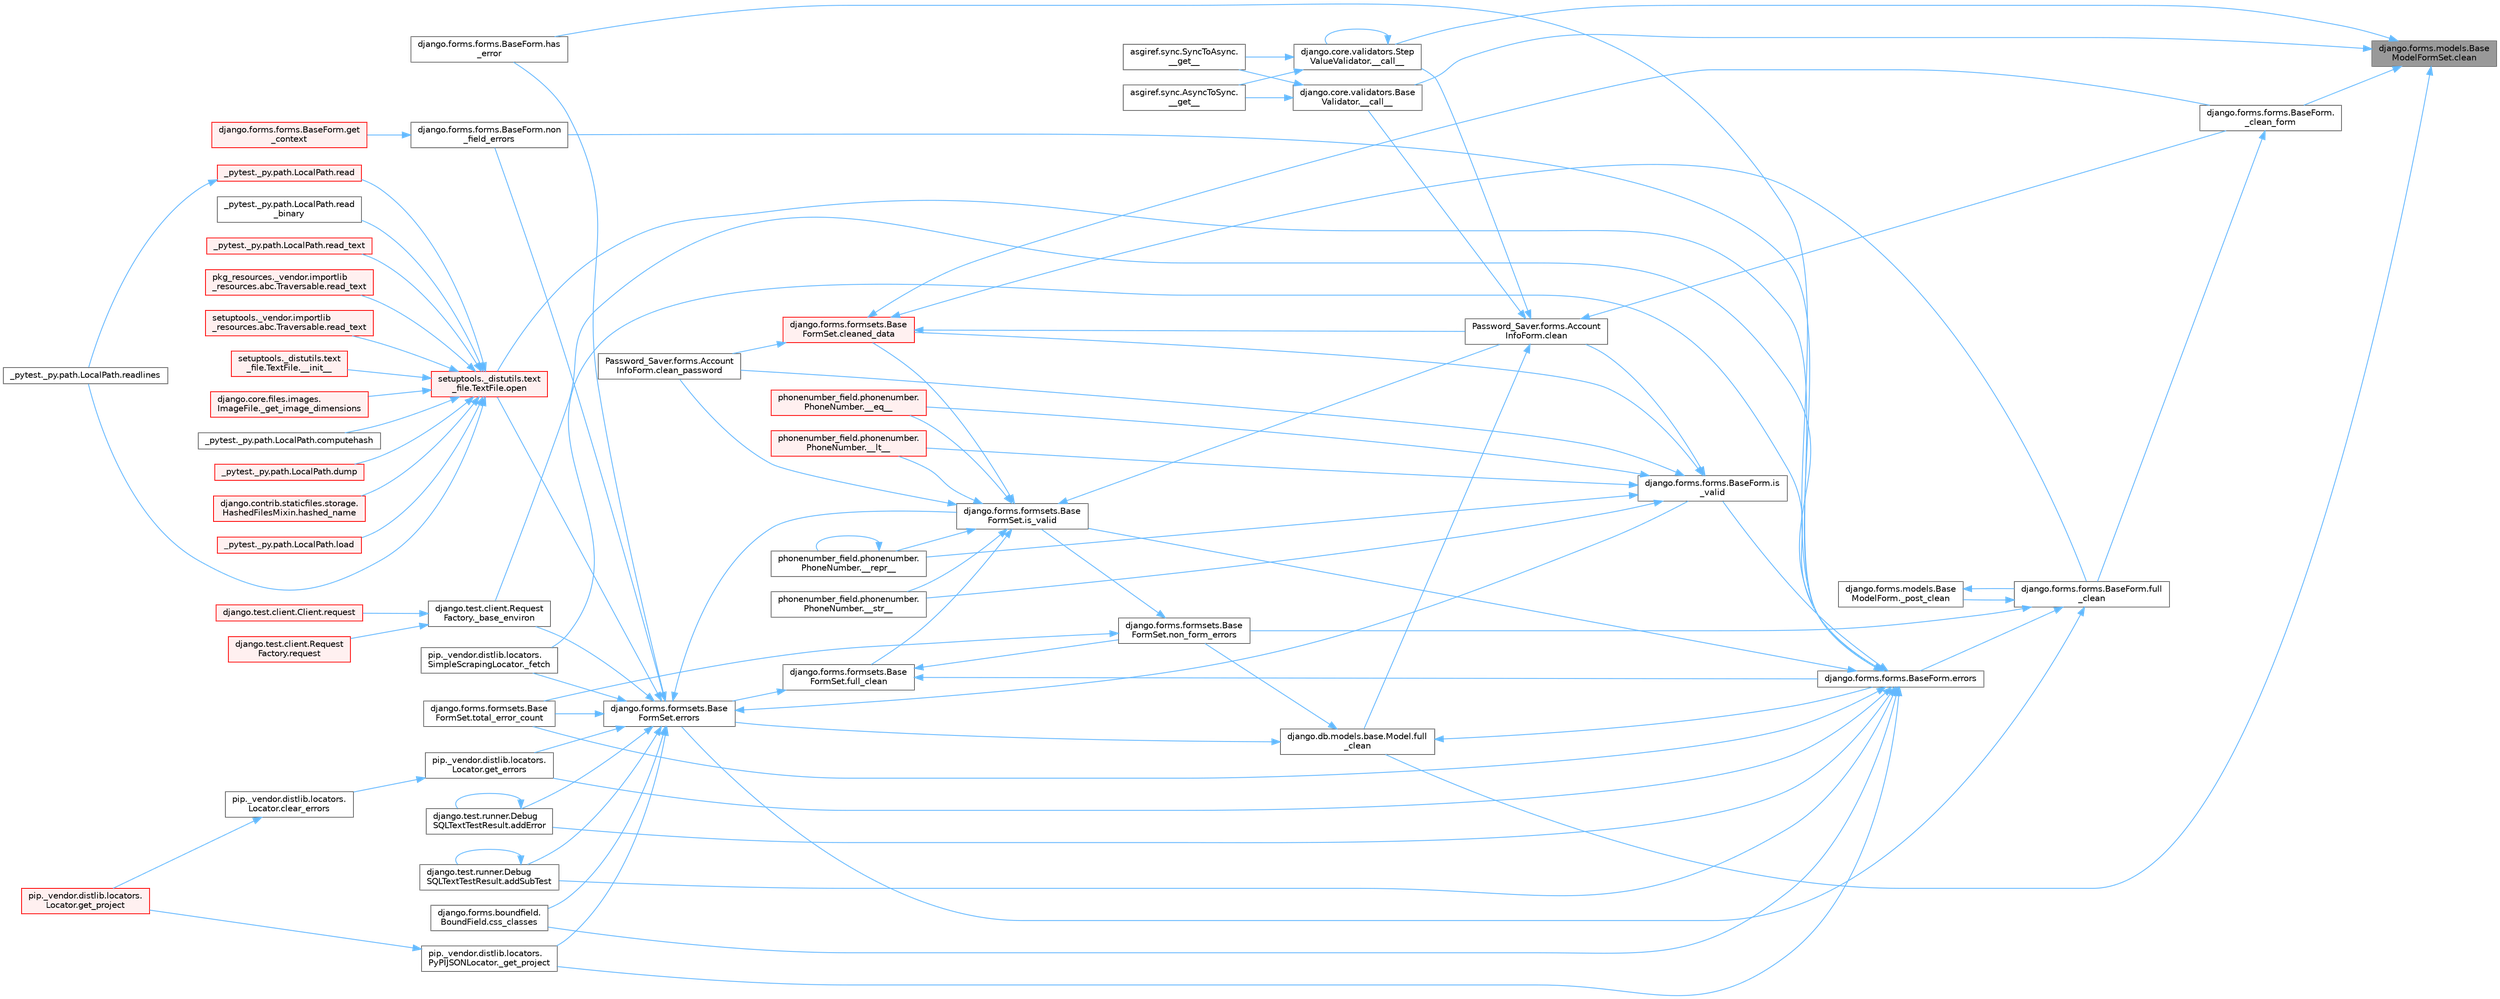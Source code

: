 digraph "django.forms.models.BaseModelFormSet.clean"
{
 // LATEX_PDF_SIZE
  bgcolor="transparent";
  edge [fontname=Helvetica,fontsize=10,labelfontname=Helvetica,labelfontsize=10];
  node [fontname=Helvetica,fontsize=10,shape=box,height=0.2,width=0.4];
  rankdir="RL";
  Node1 [id="Node000001",label="django.forms.models.Base\lModelFormSet.clean",height=0.2,width=0.4,color="gray40", fillcolor="grey60", style="filled", fontcolor="black",tooltip=" "];
  Node1 -> Node2 [id="edge1_Node000001_Node000002",dir="back",color="steelblue1",style="solid",tooltip=" "];
  Node2 [id="Node000002",label="django.core.validators.Base\lValidator.__call__",height=0.2,width=0.4,color="grey40", fillcolor="white", style="filled",URL="$classdjango_1_1core_1_1validators_1_1_base_validator.html#ac718256582df714e061c6b927e045d12",tooltip=" "];
  Node2 -> Node3 [id="edge2_Node000002_Node000003",dir="back",color="steelblue1",style="solid",tooltip=" "];
  Node3 [id="Node000003",label="asgiref.sync.AsyncToSync.\l__get__",height=0.2,width=0.4,color="grey40", fillcolor="white", style="filled",URL="$classasgiref_1_1sync_1_1_async_to_sync.html#a23e9ef7a73da98dad9e3f4e65846969b",tooltip=" "];
  Node2 -> Node4 [id="edge3_Node000002_Node000004",dir="back",color="steelblue1",style="solid",tooltip=" "];
  Node4 [id="Node000004",label="asgiref.sync.SyncToAsync.\l__get__",height=0.2,width=0.4,color="grey40", fillcolor="white", style="filled",URL="$classasgiref_1_1sync_1_1_sync_to_async.html#aebdfbe3f01079a529fd2f39810597381",tooltip=" "];
  Node1 -> Node5 [id="edge4_Node000001_Node000005",dir="back",color="steelblue1",style="solid",tooltip=" "];
  Node5 [id="Node000005",label="django.core.validators.Step\lValueValidator.__call__",height=0.2,width=0.4,color="grey40", fillcolor="white", style="filled",URL="$classdjango_1_1core_1_1validators_1_1_step_value_validator.html#aebdbf74fe74c5b999350df9c1852714c",tooltip=" "];
  Node5 -> Node5 [id="edge5_Node000005_Node000005",dir="back",color="steelblue1",style="solid",tooltip=" "];
  Node5 -> Node3 [id="edge6_Node000005_Node000003",dir="back",color="steelblue1",style="solid",tooltip=" "];
  Node5 -> Node4 [id="edge7_Node000005_Node000004",dir="back",color="steelblue1",style="solid",tooltip=" "];
  Node1 -> Node6 [id="edge8_Node000001_Node000006",dir="back",color="steelblue1",style="solid",tooltip=" "];
  Node6 [id="Node000006",label="django.forms.forms.BaseForm.\l_clean_form",height=0.2,width=0.4,color="grey40", fillcolor="white", style="filled",URL="$classdjango_1_1forms_1_1forms_1_1_base_form.html#ae5eed108001c1a75985b75174fe23f1f",tooltip=" "];
  Node6 -> Node7 [id="edge9_Node000006_Node000007",dir="back",color="steelblue1",style="solid",tooltip=" "];
  Node7 [id="Node000007",label="django.forms.forms.BaseForm.full\l_clean",height=0.2,width=0.4,color="grey40", fillcolor="white", style="filled",URL="$classdjango_1_1forms_1_1forms_1_1_base_form.html#a396d2448f658dc84a0f0b473ffaae918",tooltip=" "];
  Node7 -> Node8 [id="edge10_Node000007_Node000008",dir="back",color="steelblue1",style="solid",tooltip=" "];
  Node8 [id="Node000008",label="django.forms.models.Base\lModelForm._post_clean",height=0.2,width=0.4,color="grey40", fillcolor="white", style="filled",URL="$classdjango_1_1forms_1_1models_1_1_base_model_form.html#a83e1c0ea3ba97f3a496d07955d1bf124",tooltip=" "];
  Node8 -> Node7 [id="edge11_Node000008_Node000007",dir="back",color="steelblue1",style="solid",tooltip=" "];
  Node7 -> Node9 [id="edge12_Node000007_Node000009",dir="back",color="steelblue1",style="solid",tooltip=" "];
  Node9 [id="Node000009",label="django.forms.forms.BaseForm.errors",height=0.2,width=0.4,color="grey40", fillcolor="white", style="filled",URL="$classdjango_1_1forms_1_1forms_1_1_base_form.html#aca47cb75eb6c321d1c429b33eca94d49",tooltip=" "];
  Node9 -> Node10 [id="edge13_Node000009_Node000010",dir="back",color="steelblue1",style="solid",tooltip=" "];
  Node10 [id="Node000010",label="django.test.client.Request\lFactory._base_environ",height=0.2,width=0.4,color="grey40", fillcolor="white", style="filled",URL="$classdjango_1_1test_1_1client_1_1_request_factory.html#ab650654b992f4e9fc9e30bd0442973c1",tooltip=" "];
  Node10 -> Node11 [id="edge14_Node000010_Node000011",dir="back",color="steelblue1",style="solid",tooltip=" "];
  Node11 [id="Node000011",label="django.test.client.Client.request",height=0.2,width=0.4,color="red", fillcolor="#FFF0F0", style="filled",URL="$classdjango_1_1test_1_1client_1_1_client.html#a2f51c5251142ab6503937051936e33fa",tooltip=" "];
  Node10 -> Node3177 [id="edge15_Node000010_Node003177",dir="back",color="steelblue1",style="solid",tooltip=" "];
  Node3177 [id="Node003177",label="django.test.client.Request\lFactory.request",height=0.2,width=0.4,color="red", fillcolor="#FFF0F0", style="filled",URL="$classdjango_1_1test_1_1client_1_1_request_factory.html#adae411ab0df6839c5364b647e4dc63ad",tooltip=" "];
  Node9 -> Node595 [id="edge16_Node000009_Node000595",dir="back",color="steelblue1",style="solid",tooltip=" "];
  Node595 [id="Node000595",label="pip._vendor.distlib.locators.\lSimpleScrapingLocator._fetch",height=0.2,width=0.4,color="grey40", fillcolor="white", style="filled",URL="$classpip_1_1__vendor_1_1distlib_1_1locators_1_1_simple_scraping_locator.html#a72156eb8243de03d8881db3caaa60b8c",tooltip=" "];
  Node9 -> Node596 [id="edge17_Node000009_Node000596",dir="back",color="steelblue1",style="solid",tooltip=" "];
  Node596 [id="Node000596",label="pip._vendor.distlib.locators.\lPyPIJSONLocator._get_project",height=0.2,width=0.4,color="grey40", fillcolor="white", style="filled",URL="$classpip_1_1__vendor_1_1distlib_1_1locators_1_1_py_p_i_j_s_o_n_locator.html#ab5b95d18130e47c0bedca04d7b010bf6",tooltip=" "];
  Node596 -> Node597 [id="edge18_Node000596_Node000597",dir="back",color="steelblue1",style="solid",tooltip=" "];
  Node597 [id="Node000597",label="pip._vendor.distlib.locators.\lLocator.get_project",height=0.2,width=0.4,color="red", fillcolor="#FFF0F0", style="filled",URL="$classpip_1_1__vendor_1_1distlib_1_1locators_1_1_locator.html#a14b49f16a55d384842037850d5224ce8",tooltip=" "];
  Node9 -> Node1787 [id="edge19_Node000009_Node001787",dir="back",color="steelblue1",style="solid",tooltip=" "];
  Node1787 [id="Node001787",label="django.test.runner.Debug\lSQLTextTestResult.addError",height=0.2,width=0.4,color="grey40", fillcolor="white", style="filled",URL="$classdjango_1_1test_1_1runner_1_1_debug_s_q_l_text_test_result.html#a398c116f3b7d25563a21e81178271a8a",tooltip=" "];
  Node1787 -> Node1787 [id="edge20_Node001787_Node001787",dir="back",color="steelblue1",style="solid",tooltip=" "];
  Node9 -> Node1788 [id="edge21_Node000009_Node001788",dir="back",color="steelblue1",style="solid",tooltip=" "];
  Node1788 [id="Node001788",label="django.test.runner.Debug\lSQLTextTestResult.addSubTest",height=0.2,width=0.4,color="grey40", fillcolor="white", style="filled",URL="$classdjango_1_1test_1_1runner_1_1_debug_s_q_l_text_test_result.html#a65bae0538566d8bc532c972340744b1e",tooltip=" "];
  Node1788 -> Node1788 [id="edge22_Node001788_Node001788",dir="back",color="steelblue1",style="solid",tooltip=" "];
  Node9 -> Node1789 [id="edge23_Node000009_Node001789",dir="back",color="steelblue1",style="solid",tooltip=" "];
  Node1789 [id="Node001789",label="django.forms.boundfield.\lBoundField.css_classes",height=0.2,width=0.4,color="grey40", fillcolor="white", style="filled",URL="$classdjango_1_1forms_1_1boundfield_1_1_bound_field.html#a19d289ef3598c412a0fee978458875bc",tooltip=" "];
  Node9 -> Node1790 [id="edge24_Node000009_Node001790",dir="back",color="steelblue1",style="solid",tooltip=" "];
  Node1790 [id="Node001790",label="pip._vendor.distlib.locators.\lLocator.get_errors",height=0.2,width=0.4,color="grey40", fillcolor="white", style="filled",URL="$classpip_1_1__vendor_1_1distlib_1_1locators_1_1_locator.html#abc5864a47e4cb8c481f44eb1a72f565c",tooltip=" "];
  Node1790 -> Node1791 [id="edge25_Node001790_Node001791",dir="back",color="steelblue1",style="solid",tooltip=" "];
  Node1791 [id="Node001791",label="pip._vendor.distlib.locators.\lLocator.clear_errors",height=0.2,width=0.4,color="grey40", fillcolor="white", style="filled",URL="$classpip_1_1__vendor_1_1distlib_1_1locators_1_1_locator.html#a2a2f7530c5f7c9c5d41d7d8e32852b66",tooltip=" "];
  Node1791 -> Node597 [id="edge26_Node001791_Node000597",dir="back",color="steelblue1",style="solid",tooltip=" "];
  Node9 -> Node1792 [id="edge27_Node000009_Node001792",dir="back",color="steelblue1",style="solid",tooltip=" "];
  Node1792 [id="Node001792",label="django.forms.forms.BaseForm.has\l_error",height=0.2,width=0.4,color="grey40", fillcolor="white", style="filled",URL="$classdjango_1_1forms_1_1forms_1_1_base_form.html#af67d8e47182c8c92ad4cac6441bfeb80",tooltip=" "];
  Node9 -> Node1793 [id="edge28_Node000009_Node001793",dir="back",color="steelblue1",style="solid",tooltip=" "];
  Node1793 [id="Node001793",label="django.forms.forms.BaseForm.is\l_valid",height=0.2,width=0.4,color="grey40", fillcolor="white", style="filled",URL="$classdjango_1_1forms_1_1forms_1_1_base_form.html#a8be15c9eaccca682a18c7d3f13802cc4",tooltip=" "];
  Node1793 -> Node684 [id="edge29_Node001793_Node000684",dir="back",color="steelblue1",style="solid",tooltip=" "];
  Node684 [id="Node000684",label="phonenumber_field.phonenumber.\lPhoneNumber.__eq__",height=0.2,width=0.4,color="red", fillcolor="#FFF0F0", style="filled",URL="$classphonenumber__field_1_1phonenumber_1_1_phone_number.html#a999c32cd1bfa2dd5c7df70781b09c68b",tooltip=" "];
  Node1793 -> Node685 [id="edge30_Node001793_Node000685",dir="back",color="steelblue1",style="solid",tooltip=" "];
  Node685 [id="Node000685",label="phonenumber_field.phonenumber.\lPhoneNumber.__lt__",height=0.2,width=0.4,color="red", fillcolor="#FFF0F0", style="filled",URL="$classphonenumber__field_1_1phonenumber_1_1_phone_number.html#ab94d02fbeda1355644c6c1b3d6f3d9ba",tooltip=" "];
  Node1793 -> Node686 [id="edge31_Node001793_Node000686",dir="back",color="steelblue1",style="solid",tooltip=" "];
  Node686 [id="Node000686",label="phonenumber_field.phonenumber.\lPhoneNumber.__repr__",height=0.2,width=0.4,color="grey40", fillcolor="white", style="filled",URL="$classphonenumber__field_1_1phonenumber_1_1_phone_number.html#a5420c965a5ecfad87cb6bce245cd91a5",tooltip=" "];
  Node686 -> Node686 [id="edge32_Node000686_Node000686",dir="back",color="steelblue1",style="solid",tooltip=" "];
  Node1793 -> Node687 [id="edge33_Node001793_Node000687",dir="back",color="steelblue1",style="solid",tooltip=" "];
  Node687 [id="Node000687",label="phonenumber_field.phonenumber.\lPhoneNumber.__str__",height=0.2,width=0.4,color="grey40", fillcolor="white", style="filled",URL="$classphonenumber__field_1_1phonenumber_1_1_phone_number.html#a773f55fba29310ea2218e4bbca83ba6d",tooltip=" "];
  Node1793 -> Node655 [id="edge34_Node001793_Node000655",dir="back",color="steelblue1",style="solid",tooltip=" "];
  Node655 [id="Node000655",label="Password_Saver.forms.Account\lInfoForm.clean",height=0.2,width=0.4,color="grey40", fillcolor="white", style="filled",URL="$class_password___saver_1_1forms_1_1_account_info_form.html#a89126d6030ebafc64c8aeeb352113c54",tooltip=" "];
  Node655 -> Node2 [id="edge35_Node000655_Node000002",dir="back",color="steelblue1",style="solid",tooltip=" "];
  Node655 -> Node5 [id="edge36_Node000655_Node000005",dir="back",color="steelblue1",style="solid",tooltip=" "];
  Node655 -> Node6 [id="edge37_Node000655_Node000006",dir="back",color="steelblue1",style="solid",tooltip=" "];
  Node655 -> Node593 [id="edge38_Node000655_Node000593",dir="back",color="steelblue1",style="solid",tooltip=" "];
  Node593 [id="Node000593",label="django.db.models.base.Model.full\l_clean",height=0.2,width=0.4,color="grey40", fillcolor="white", style="filled",URL="$classdjango_1_1db_1_1models_1_1base_1_1_model.html#a2e68bd042bd3e52b086f8838eeaa416f",tooltip=" "];
  Node593 -> Node9 [id="edge39_Node000593_Node000009",dir="back",color="steelblue1",style="solid",tooltip=" "];
  Node593 -> Node594 [id="edge40_Node000593_Node000594",dir="back",color="steelblue1",style="solid",tooltip=" "];
  Node594 [id="Node000594",label="django.forms.formsets.Base\lFormSet.errors",height=0.2,width=0.4,color="grey40", fillcolor="white", style="filled",URL="$classdjango_1_1forms_1_1formsets_1_1_base_form_set.html#a9e249e2240c3ae2775249e3d3da42020",tooltip=" "];
  Node594 -> Node10 [id="edge41_Node000594_Node000010",dir="back",color="steelblue1",style="solid",tooltip=" "];
  Node594 -> Node595 [id="edge42_Node000594_Node000595",dir="back",color="steelblue1",style="solid",tooltip=" "];
  Node594 -> Node596 [id="edge43_Node000594_Node000596",dir="back",color="steelblue1",style="solid",tooltip=" "];
  Node594 -> Node1787 [id="edge44_Node000594_Node001787",dir="back",color="steelblue1",style="solid",tooltip=" "];
  Node594 -> Node1788 [id="edge45_Node000594_Node001788",dir="back",color="steelblue1",style="solid",tooltip=" "];
  Node594 -> Node1789 [id="edge46_Node000594_Node001789",dir="back",color="steelblue1",style="solid",tooltip=" "];
  Node594 -> Node1790 [id="edge47_Node000594_Node001790",dir="back",color="steelblue1",style="solid",tooltip=" "];
  Node594 -> Node1792 [id="edge48_Node000594_Node001792",dir="back",color="steelblue1",style="solid",tooltip=" "];
  Node594 -> Node1793 [id="edge49_Node000594_Node001793",dir="back",color="steelblue1",style="solid",tooltip=" "];
  Node594 -> Node683 [id="edge50_Node000594_Node000683",dir="back",color="steelblue1",style="solid",tooltip=" "];
  Node683 [id="Node000683",label="django.forms.formsets.Base\lFormSet.is_valid",height=0.2,width=0.4,color="grey40", fillcolor="white", style="filled",URL="$classdjango_1_1forms_1_1formsets_1_1_base_form_set.html#a713477cfb7c01e723400df62b49c250c",tooltip=" "];
  Node683 -> Node684 [id="edge51_Node000683_Node000684",dir="back",color="steelblue1",style="solid",tooltip=" "];
  Node683 -> Node685 [id="edge52_Node000683_Node000685",dir="back",color="steelblue1",style="solid",tooltip=" "];
  Node683 -> Node686 [id="edge53_Node000683_Node000686",dir="back",color="steelblue1",style="solid",tooltip=" "];
  Node683 -> Node687 [id="edge54_Node000683_Node000687",dir="back",color="steelblue1",style="solid",tooltip=" "];
  Node683 -> Node655 [id="edge55_Node000683_Node000655",dir="back",color="steelblue1",style="solid",tooltip=" "];
  Node683 -> Node658 [id="edge56_Node000683_Node000658",dir="back",color="steelblue1",style="solid",tooltip=" "];
  Node658 [id="Node000658",label="Password_Saver.forms.Account\lInfoForm.clean_password",height=0.2,width=0.4,color="grey40", fillcolor="white", style="filled",URL="$class_password___saver_1_1forms_1_1_account_info_form.html#a6397d8e90a910bed34ed0ebcf5f74a4e",tooltip=" "];
  Node683 -> Node648 [id="edge57_Node000683_Node000648",dir="back",color="steelblue1",style="solid",tooltip=" "];
  Node648 [id="Node000648",label="django.forms.formsets.Base\lFormSet.cleaned_data",height=0.2,width=0.4,color="red", fillcolor="#FFF0F0", style="filled",URL="$classdjango_1_1forms_1_1formsets_1_1_base_form_set.html#ae51d85dd3faa160668adba372c4e87f7",tooltip=" "];
  Node648 -> Node6 [id="edge58_Node000648_Node000006",dir="back",color="steelblue1",style="solid",tooltip=" "];
  Node648 -> Node655 [id="edge59_Node000648_Node000655",dir="back",color="steelblue1",style="solid",tooltip=" "];
  Node648 -> Node658 [id="edge60_Node000648_Node000658",dir="back",color="steelblue1",style="solid",tooltip=" "];
  Node648 -> Node7 [id="edge61_Node000648_Node000007",dir="back",color="steelblue1",style="solid",tooltip=" "];
  Node683 -> Node681 [id="edge62_Node000683_Node000681",dir="back",color="steelblue1",style="solid",tooltip=" "];
  Node681 [id="Node000681",label="django.forms.formsets.Base\lFormSet.full_clean",height=0.2,width=0.4,color="grey40", fillcolor="white", style="filled",URL="$classdjango_1_1forms_1_1formsets_1_1_base_form_set.html#aa475bdb58853c14bfcd93bd7b494e3b1",tooltip=" "];
  Node681 -> Node9 [id="edge63_Node000681_Node000009",dir="back",color="steelblue1",style="solid",tooltip=" "];
  Node681 -> Node594 [id="edge64_Node000681_Node000594",dir="back",color="steelblue1",style="solid",tooltip=" "];
  Node681 -> Node682 [id="edge65_Node000681_Node000682",dir="back",color="steelblue1",style="solid",tooltip=" "];
  Node682 [id="Node000682",label="django.forms.formsets.Base\lFormSet.non_form_errors",height=0.2,width=0.4,color="grey40", fillcolor="white", style="filled",URL="$classdjango_1_1forms_1_1formsets_1_1_base_form_set.html#a8b499fb5fdd72c59134bf40aeac2de3c",tooltip=" "];
  Node682 -> Node683 [id="edge66_Node000682_Node000683",dir="back",color="steelblue1",style="solid",tooltip=" "];
  Node682 -> Node688 [id="edge67_Node000682_Node000688",dir="back",color="steelblue1",style="solid",tooltip=" "];
  Node688 [id="Node000688",label="django.forms.formsets.Base\lFormSet.total_error_count",height=0.2,width=0.4,color="grey40", fillcolor="white", style="filled",URL="$classdjango_1_1forms_1_1formsets_1_1_base_form_set.html#a3e9cbe55cc991b30b14546a857abb212",tooltip=" "];
  Node594 -> Node1794 [id="edge68_Node000594_Node001794",dir="back",color="steelblue1",style="solid",tooltip=" "];
  Node1794 [id="Node001794",label="django.forms.forms.BaseForm.non\l_field_errors",height=0.2,width=0.4,color="grey40", fillcolor="white", style="filled",URL="$classdjango_1_1forms_1_1forms_1_1_base_form.html#a713be7c8d25008cf58c90916cb682447",tooltip=" "];
  Node1794 -> Node1795 [id="edge69_Node001794_Node001795",dir="back",color="steelblue1",style="solid",tooltip=" "];
  Node1795 [id="Node001795",label="django.forms.forms.BaseForm.get\l_context",height=0.2,width=0.4,color="red", fillcolor="#FFF0F0", style="filled",URL="$classdjango_1_1forms_1_1forms_1_1_base_form.html#a7aceedfdbb15133ac8342eac420e8dcb",tooltip=" "];
  Node594 -> Node1798 [id="edge70_Node000594_Node001798",dir="back",color="steelblue1",style="solid",tooltip=" "];
  Node1798 [id="Node001798",label="setuptools._distutils.text\l_file.TextFile.open",height=0.2,width=0.4,color="red", fillcolor="#FFF0F0", style="filled",URL="$classsetuptools_1_1__distutils_1_1text__file_1_1_text_file.html#ab568abcef363b1b422cddfead42e68b2",tooltip=" "];
  Node1798 -> Node20 [id="edge71_Node001798_Node000020",dir="back",color="steelblue1",style="solid",tooltip=" "];
  Node20 [id="Node000020",label="setuptools._distutils.text\l_file.TextFile.__init__",height=0.2,width=0.4,color="red", fillcolor="#FFF0F0", style="filled",URL="$classsetuptools_1_1__distutils_1_1text__file_1_1_text_file.html#aeb26f34e394b4e658295391382cc8813",tooltip=" "];
  Node1798 -> Node52 [id="edge72_Node001798_Node000052",dir="back",color="steelblue1",style="solid",tooltip=" "];
  Node52 [id="Node000052",label="django.core.files.images.\lImageFile._get_image_dimensions",height=0.2,width=0.4,color="red", fillcolor="#FFF0F0", style="filled",URL="$classdjango_1_1core_1_1files_1_1images_1_1_image_file.html#a2832e2235f63c851f4652a4ea59ec924",tooltip=" "];
  Node1798 -> Node814 [id="edge73_Node001798_Node000814",dir="back",color="steelblue1",style="solid",tooltip=" "];
  Node814 [id="Node000814",label="_pytest._py.path.LocalPath.computehash",height=0.2,width=0.4,color="grey40", fillcolor="white", style="filled",URL="$class__pytest_1_1__py_1_1path_1_1_local_path.html#aa82d067bed26e6655d315d858254160b",tooltip=" "];
  Node1798 -> Node815 [id="edge74_Node001798_Node000815",dir="back",color="steelblue1",style="solid",tooltip=" "];
  Node815 [id="Node000815",label="_pytest._py.path.LocalPath.dump",height=0.2,width=0.4,color="red", fillcolor="#FFF0F0", style="filled",URL="$class__pytest_1_1__py_1_1path_1_1_local_path.html#a2f45e7b54f2823ed6746a19107ae68b4",tooltip=" "];
  Node1798 -> Node568 [id="edge75_Node001798_Node000568",dir="back",color="steelblue1",style="solid",tooltip=" "];
  Node568 [id="Node000568",label="django.contrib.staticfiles.storage.\lHashedFilesMixin.hashed_name",height=0.2,width=0.4,color="red", fillcolor="#FFF0F0", style="filled",URL="$classdjango_1_1contrib_1_1staticfiles_1_1storage_1_1_hashed_files_mixin.html#aa30283e5d1a2177cf975b44ae95e45e4",tooltip=" "];
  Node1798 -> Node817 [id="edge76_Node001798_Node000817",dir="back",color="steelblue1",style="solid",tooltip=" "];
  Node817 [id="Node000817",label="_pytest._py.path.LocalPath.load",height=0.2,width=0.4,color="red", fillcolor="#FFF0F0", style="filled",URL="$class__pytest_1_1__py_1_1path_1_1_local_path.html#a284b118886fe9a033c146647826faf72",tooltip=" "];
  Node1798 -> Node818 [id="edge77_Node001798_Node000818",dir="back",color="steelblue1",style="solid",tooltip=" "];
  Node818 [id="Node000818",label="_pytest._py.path.LocalPath.read",height=0.2,width=0.4,color="red", fillcolor="#FFF0F0", style="filled",URL="$class__pytest_1_1__py_1_1path_1_1_local_path.html#a8640b65f715ce8a258379deb78a68fd8",tooltip=" "];
  Node818 -> Node1105 [id="edge78_Node000818_Node001105",dir="back",color="steelblue1",style="solid",tooltip=" "];
  Node1105 [id="Node001105",label="_pytest._py.path.LocalPath.readlines",height=0.2,width=0.4,color="grey40", fillcolor="white", style="filled",URL="$class__pytest_1_1__py_1_1path_1_1_local_path.html#ab4ae86092b85919c6d43e793d049c3b3",tooltip=" "];
  Node1798 -> Node854 [id="edge79_Node001798_Node000854",dir="back",color="steelblue1",style="solid",tooltip=" "];
  Node854 [id="Node000854",label="_pytest._py.path.LocalPath.read\l_binary",height=0.2,width=0.4,color="grey40", fillcolor="white", style="filled",URL="$class__pytest_1_1__py_1_1path_1_1_local_path.html#adc47986c47c70f2b5889b85af157cd59",tooltip=" "];
  Node1798 -> Node855 [id="edge80_Node001798_Node000855",dir="back",color="steelblue1",style="solid",tooltip=" "];
  Node855 [id="Node000855",label="_pytest._py.path.LocalPath.read_text",height=0.2,width=0.4,color="red", fillcolor="#FFF0F0", style="filled",URL="$class__pytest_1_1__py_1_1path_1_1_local_path.html#aea3efa14b998c32e27f6604263858398",tooltip=" "];
  Node1798 -> Node1129 [id="edge81_Node001798_Node001129",dir="back",color="steelblue1",style="solid",tooltip=" "];
  Node1129 [id="Node001129",label="pkg_resources._vendor.importlib\l_resources.abc.Traversable.read_text",height=0.2,width=0.4,color="red", fillcolor="#FFF0F0", style="filled",URL="$classpkg__resources_1_1__vendor_1_1importlib__resources_1_1abc_1_1_traversable.html#a2fa0982edeea4b5f1a38953c1d81f10b",tooltip=" "];
  Node1798 -> Node1378 [id="edge82_Node001798_Node001378",dir="back",color="steelblue1",style="solid",tooltip=" "];
  Node1378 [id="Node001378",label="setuptools._vendor.importlib\l_resources.abc.Traversable.read_text",height=0.2,width=0.4,color="red", fillcolor="#FFF0F0", style="filled",URL="$classsetuptools_1_1__vendor_1_1importlib__resources_1_1abc_1_1_traversable.html#aee408e70fdcc58915b97b67f3dd981a3",tooltip=" "];
  Node1798 -> Node1105 [id="edge83_Node001798_Node001105",dir="back",color="steelblue1",style="solid",tooltip=" "];
  Node594 -> Node688 [id="edge84_Node000594_Node000688",dir="back",color="steelblue1",style="solid",tooltip=" "];
  Node593 -> Node682 [id="edge85_Node000593_Node000682",dir="back",color="steelblue1",style="solid",tooltip=" "];
  Node1793 -> Node658 [id="edge86_Node001793_Node000658",dir="back",color="steelblue1",style="solid",tooltip=" "];
  Node1793 -> Node648 [id="edge87_Node001793_Node000648",dir="back",color="steelblue1",style="solid",tooltip=" "];
  Node9 -> Node683 [id="edge88_Node000009_Node000683",dir="back",color="steelblue1",style="solid",tooltip=" "];
  Node9 -> Node1794 [id="edge89_Node000009_Node001794",dir="back",color="steelblue1",style="solid",tooltip=" "];
  Node9 -> Node1798 [id="edge90_Node000009_Node001798",dir="back",color="steelblue1",style="solid",tooltip=" "];
  Node9 -> Node688 [id="edge91_Node000009_Node000688",dir="back",color="steelblue1",style="solid",tooltip=" "];
  Node7 -> Node594 [id="edge92_Node000007_Node000594",dir="back",color="steelblue1",style="solid",tooltip=" "];
  Node7 -> Node682 [id="edge93_Node000007_Node000682",dir="back",color="steelblue1",style="solid",tooltip=" "];
  Node1 -> Node593 [id="edge94_Node000001_Node000593",dir="back",color="steelblue1",style="solid",tooltip=" "];
}
